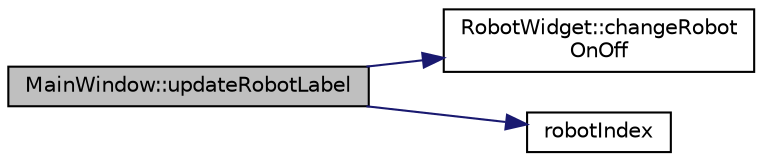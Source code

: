 digraph "MainWindow::updateRobotLabel"
{
 // INTERACTIVE_SVG=YES
  edge [fontname="Helvetica",fontsize="10",labelfontname="Helvetica",labelfontsize="10"];
  node [fontname="Helvetica",fontsize="10",shape=record];
  rankdir="LR";
  Node1 [label="MainWindow::updateRobotLabel",height=0.2,width=0.4,color="black", fillcolor="grey75", style="filled", fontcolor="black"];
  Node1 -> Node2 [color="midnightblue",fontsize="10",style="solid",fontname="Helvetica"];
  Node2 [label="RobotWidget::changeRobot\lOnOff",height=0.2,width=0.4,color="black", fillcolor="white", style="filled",URL="$d9/d58/class_robot_widget.html#a4b2358e6238ad0ecd33e9f7ec5c7fa19"];
  Node1 -> Node3 [color="midnightblue",fontsize="10",style="solid",fontname="Helvetica"];
  Node3 [label="robotIndex",height=0.2,width=0.4,color="black", fillcolor="white", style="filled",URL="$d4/d4c/sslworld_8h.html#adc28e5d519f95cbce6aed7c31e2053a0"];
}
